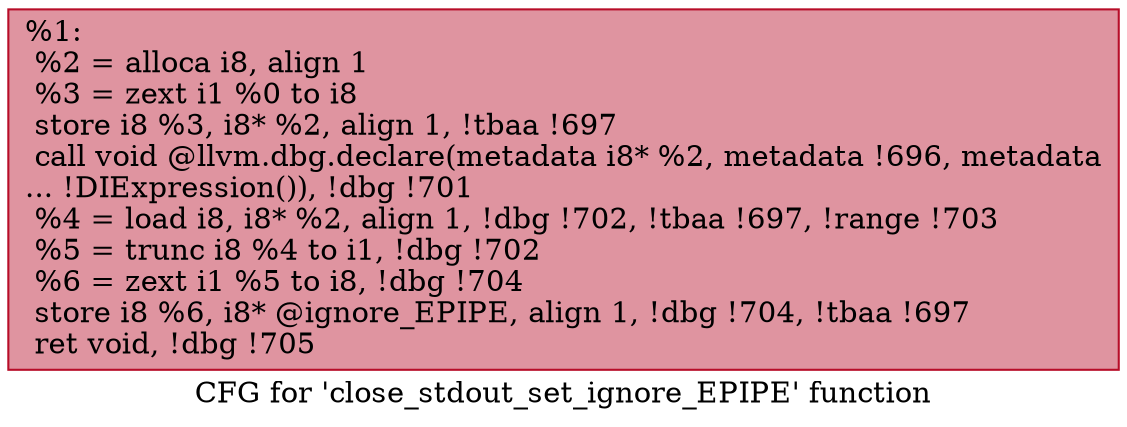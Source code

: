 digraph "CFG for 'close_stdout_set_ignore_EPIPE' function" {
	label="CFG for 'close_stdout_set_ignore_EPIPE' function";

	Node0x1e98a60 [shape=record,color="#b70d28ff", style=filled, fillcolor="#b70d2870",label="{%1:\l  %2 = alloca i8, align 1\l  %3 = zext i1 %0 to i8\l  store i8 %3, i8* %2, align 1, !tbaa !697\l  call void @llvm.dbg.declare(metadata i8* %2, metadata !696, metadata\l... !DIExpression()), !dbg !701\l  %4 = load i8, i8* %2, align 1, !dbg !702, !tbaa !697, !range !703\l  %5 = trunc i8 %4 to i1, !dbg !702\l  %6 = zext i1 %5 to i8, !dbg !704\l  store i8 %6, i8* @ignore_EPIPE, align 1, !dbg !704, !tbaa !697\l  ret void, !dbg !705\l}"];
}
